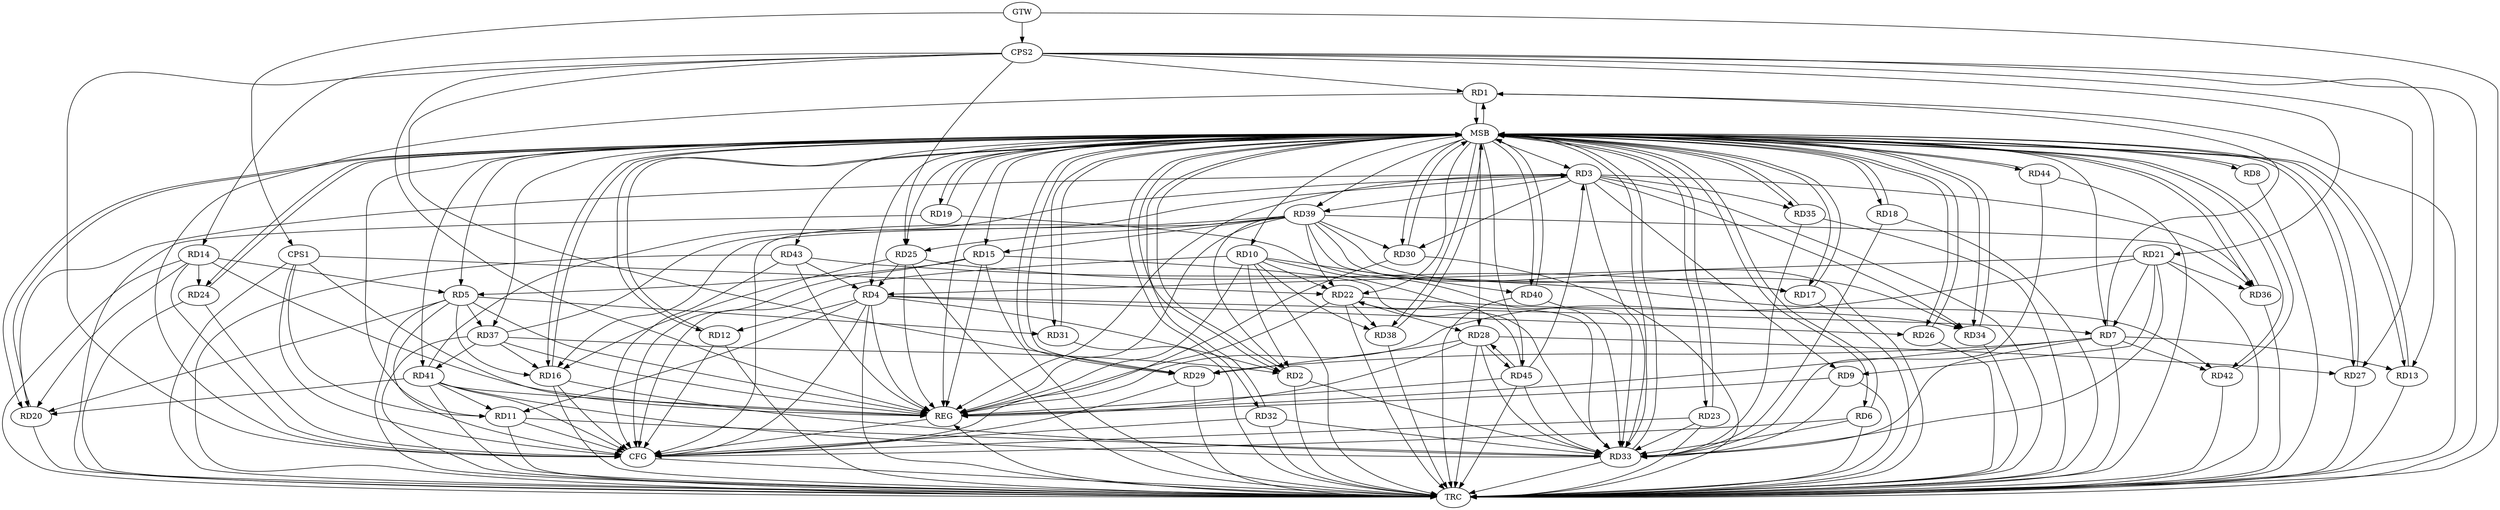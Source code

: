 strict digraph G {
  RD1 [ label="RD1" ];
  RD2 [ label="RD2" ];
  RD3 [ label="RD3" ];
  RD4 [ label="RD4" ];
  RD5 [ label="RD5" ];
  RD6 [ label="RD6" ];
  RD7 [ label="RD7" ];
  RD8 [ label="RD8" ];
  RD9 [ label="RD9" ];
  RD10 [ label="RD10" ];
  RD11 [ label="RD11" ];
  RD12 [ label="RD12" ];
  RD13 [ label="RD13" ];
  RD14 [ label="RD14" ];
  RD15 [ label="RD15" ];
  RD16 [ label="RD16" ];
  RD17 [ label="RD17" ];
  RD18 [ label="RD18" ];
  RD19 [ label="RD19" ];
  RD20 [ label="RD20" ];
  RD21 [ label="RD21" ];
  RD22 [ label="RD22" ];
  RD23 [ label="RD23" ];
  RD24 [ label="RD24" ];
  RD25 [ label="RD25" ];
  RD26 [ label="RD26" ];
  RD27 [ label="RD27" ];
  RD28 [ label="RD28" ];
  RD29 [ label="RD29" ];
  RD30 [ label="RD30" ];
  RD31 [ label="RD31" ];
  RD32 [ label="RD32" ];
  RD33 [ label="RD33" ];
  RD34 [ label="RD34" ];
  RD35 [ label="RD35" ];
  RD36 [ label="RD36" ];
  RD37 [ label="RD37" ];
  RD38 [ label="RD38" ];
  RD39 [ label="RD39" ];
  RD40 [ label="RD40" ];
  RD41 [ label="RD41" ];
  RD42 [ label="RD42" ];
  RD43 [ label="RD43" ];
  RD44 [ label="RD44" ];
  RD45 [ label="RD45" ];
  CPS1 [ label="CPS1" ];
  CPS2 [ label="CPS2" ];
  GTW [ label="GTW" ];
  REG [ label="REG" ];
  MSB [ label="MSB" ];
  CFG [ label="CFG" ];
  TRC [ label="TRC" ];
  RD7 -> RD1;
  RD4 -> RD2;
  RD10 -> RD2;
  RD37 -> RD2;
  RD39 -> RD2;
  RD3 -> RD9;
  RD3 -> RD20;
  RD3 -> RD30;
  RD3 -> RD33;
  RD3 -> RD34;
  RD3 -> RD35;
  RD3 -> RD36;
  RD37 -> RD3;
  RD3 -> RD39;
  RD41 -> RD3;
  RD45 -> RD3;
  RD4 -> RD7;
  RD4 -> RD11;
  RD4 -> RD12;
  RD21 -> RD4;
  RD25 -> RD4;
  RD4 -> RD26;
  RD43 -> RD4;
  RD14 -> RD5;
  RD15 -> RD5;
  RD5 -> RD16;
  RD5 -> RD20;
  RD5 -> RD31;
  RD5 -> RD37;
  RD7 -> RD13;
  RD21 -> RD7;
  RD7 -> RD29;
  RD7 -> RD33;
  RD7 -> RD42;
  RD21 -> RD9;
  RD10 -> RD22;
  RD10 -> RD33;
  RD10 -> RD38;
  RD10 -> RD40;
  RD41 -> RD11;
  RD14 -> RD20;
  RD14 -> RD24;
  RD39 -> RD15;
  RD25 -> RD16;
  RD37 -> RD16;
  RD39 -> RD16;
  RD25 -> RD17;
  RD39 -> RD17;
  RD41 -> RD20;
  RD21 -> RD33;
  RD21 -> RD36;
  RD22 -> RD28;
  RD22 -> RD34;
  RD22 -> RD38;
  RD39 -> RD22;
  RD45 -> RD22;
  RD39 -> RD25;
  RD28 -> RD27;
  RD28 -> RD29;
  RD28 -> RD33;
  RD28 -> RD45;
  RD45 -> RD28;
  RD39 -> RD30;
  RD41 -> RD33;
  RD39 -> RD34;
  RD39 -> RD36;
  RD37 -> RD41;
  RD43 -> RD42;
  CPS1 -> RD22;
  CPS1 -> RD11;
  CPS2 -> RD13;
  CPS2 -> RD29;
  CPS2 -> RD21;
  CPS2 -> RD27;
  CPS2 -> RD1;
  CPS2 -> RD25;
  CPS2 -> RD14;
  GTW -> CPS1;
  GTW -> CPS2;
  RD3 -> REG;
  RD4 -> REG;
  RD5 -> REG;
  RD7 -> REG;
  RD9 -> REG;
  RD10 -> REG;
  RD14 -> REG;
  RD15 -> REG;
  RD21 -> REG;
  RD22 -> REG;
  RD25 -> REG;
  RD28 -> REG;
  RD37 -> REG;
  RD39 -> REG;
  RD41 -> REG;
  RD43 -> REG;
  RD45 -> REG;
  CPS1 -> REG;
  CPS2 -> REG;
  RD1 -> MSB;
  MSB -> RD15;
  MSB -> RD23;
  MSB -> RD25;
  MSB -> RD27;
  MSB -> RD34;
  MSB -> RD43;
  MSB -> REG;
  RD2 -> MSB;
  MSB -> RD10;
  MSB -> RD24;
  MSB -> RD41;
  RD6 -> MSB;
  MSB -> RD18;
  MSB -> RD29;
  RD8 -> MSB;
  MSB -> RD20;
  MSB -> RD33;
  MSB -> RD35;
  MSB -> RD44;
  RD11 -> MSB;
  MSB -> RD13;
  MSB -> RD37;
  RD12 -> MSB;
  MSB -> RD4;
  MSB -> RD28;
  RD13 -> MSB;
  MSB -> RD36;
  MSB -> RD39;
  RD16 -> MSB;
  MSB -> RD3;
  MSB -> RD17;
  MSB -> RD30;
  MSB -> RD45;
  RD17 -> MSB;
  RD18 -> MSB;
  MSB -> RD8;
  RD19 -> MSB;
  MSB -> RD2;
  MSB -> RD22;
  RD20 -> MSB;
  MSB -> RD7;
  MSB -> RD40;
  RD23 -> MSB;
  MSB -> RD5;
  RD24 -> MSB;
  MSB -> RD38;
  RD26 -> MSB;
  RD27 -> MSB;
  MSB -> RD16;
  RD29 -> MSB;
  RD30 -> MSB;
  RD31 -> MSB;
  MSB -> RD1;
  RD32 -> MSB;
  MSB -> RD6;
  RD33 -> MSB;
  MSB -> RD31;
  RD34 -> MSB;
  RD35 -> MSB;
  MSB -> RD26;
  MSB -> RD42;
  RD36 -> MSB;
  RD38 -> MSB;
  MSB -> RD12;
  RD40 -> MSB;
  MSB -> RD19;
  RD42 -> MSB;
  MSB -> RD32;
  RD44 -> MSB;
  RD39 -> CFG;
  RD30 -> CFG;
  RD32 -> CFG;
  RD10 -> CFG;
  RD23 -> CFG;
  CPS1 -> CFG;
  RD29 -> CFG;
  RD4 -> CFG;
  RD5 -> CFG;
  RD41 -> CFG;
  RD16 -> CFG;
  RD11 -> CFG;
  RD1 -> CFG;
  CPS2 -> CFG;
  RD24 -> CFG;
  RD6 -> CFG;
  RD15 -> CFG;
  RD12 -> CFG;
  RD43 -> CFG;
  RD14 -> CFG;
  REG -> CFG;
  RD1 -> TRC;
  RD2 -> TRC;
  RD3 -> TRC;
  RD4 -> TRC;
  RD5 -> TRC;
  RD6 -> TRC;
  RD7 -> TRC;
  RD8 -> TRC;
  RD9 -> TRC;
  RD10 -> TRC;
  RD11 -> TRC;
  RD12 -> TRC;
  RD13 -> TRC;
  RD14 -> TRC;
  RD15 -> TRC;
  RD16 -> TRC;
  RD17 -> TRC;
  RD18 -> TRC;
  RD19 -> TRC;
  RD20 -> TRC;
  RD21 -> TRC;
  RD22 -> TRC;
  RD23 -> TRC;
  RD24 -> TRC;
  RD25 -> TRC;
  RD26 -> TRC;
  RD27 -> TRC;
  RD28 -> TRC;
  RD29 -> TRC;
  RD30 -> TRC;
  RD31 -> TRC;
  RD32 -> TRC;
  RD33 -> TRC;
  RD34 -> TRC;
  RD35 -> TRC;
  RD36 -> TRC;
  RD37 -> TRC;
  RD38 -> TRC;
  RD39 -> TRC;
  RD40 -> TRC;
  RD41 -> TRC;
  RD42 -> TRC;
  RD43 -> TRC;
  RD44 -> TRC;
  RD45 -> TRC;
  CPS1 -> TRC;
  CPS2 -> TRC;
  GTW -> TRC;
  CFG -> TRC;
  TRC -> REG;
  RD9 -> RD33;
  RD40 -> RD33;
  RD11 -> RD33;
  RD16 -> RD33;
  RD15 -> RD33;
  RD19 -> RD33;
  RD2 -> RD33;
  RD32 -> RD33;
  RD45 -> RD33;
  RD35 -> RD33;
  RD44 -> RD33;
  RD6 -> RD33;
  RD23 -> RD33;
  RD18 -> RD33;
}
